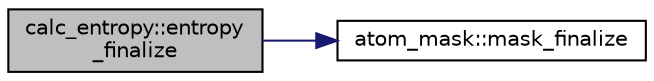 digraph "calc_entropy::entropy_finalize"
{
  edge [fontname="Helvetica",fontsize="10",labelfontname="Helvetica",labelfontsize="10"];
  node [fontname="Helvetica",fontsize="10",shape=record];
  rankdir="LR";
  Node1 [label="calc_entropy::entropy\l_finalize",height=0.2,width=0.4,color="black", fillcolor="grey75", style="filled" fontcolor="black"];
  Node1 -> Node2 [color="midnightblue",fontsize="10",style="solid",fontname="Helvetica"];
  Node2 [label="atom_mask::mask_finalize",height=0.2,width=0.4,color="black", fillcolor="white", style="filled",URL="$classatom__mask.html#a7059cec5e1eecb2536e9cac6d5fb8ce0"];
}

